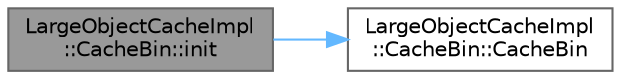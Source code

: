 digraph "LargeObjectCacheImpl::CacheBin::init"
{
 // LATEX_PDF_SIZE
  bgcolor="transparent";
  edge [fontname=Helvetica,fontsize=10,labelfontname=Helvetica,labelfontsize=10];
  node [fontname=Helvetica,fontsize=10,shape=box,height=0.2,width=0.4];
  rankdir="LR";
  Node1 [id="Node000001",label="LargeObjectCacheImpl\l::CacheBin::init",height=0.2,width=0.4,color="gray40", fillcolor="grey60", style="filled", fontcolor="black",tooltip=" "];
  Node1 -> Node2 [id="edge1_Node000001_Node000002",color="steelblue1",style="solid",tooltip=" "];
  Node2 [id="Node000002",label="LargeObjectCacheImpl\l::CacheBin::CacheBin",height=0.2,width=0.4,color="grey40", fillcolor="white", style="filled",URL="$class_large_object_cache_impl_1_1_cache_bin.html#a58036f7f1f2ce84d41aed172f4c813f2",tooltip=" "];
}
